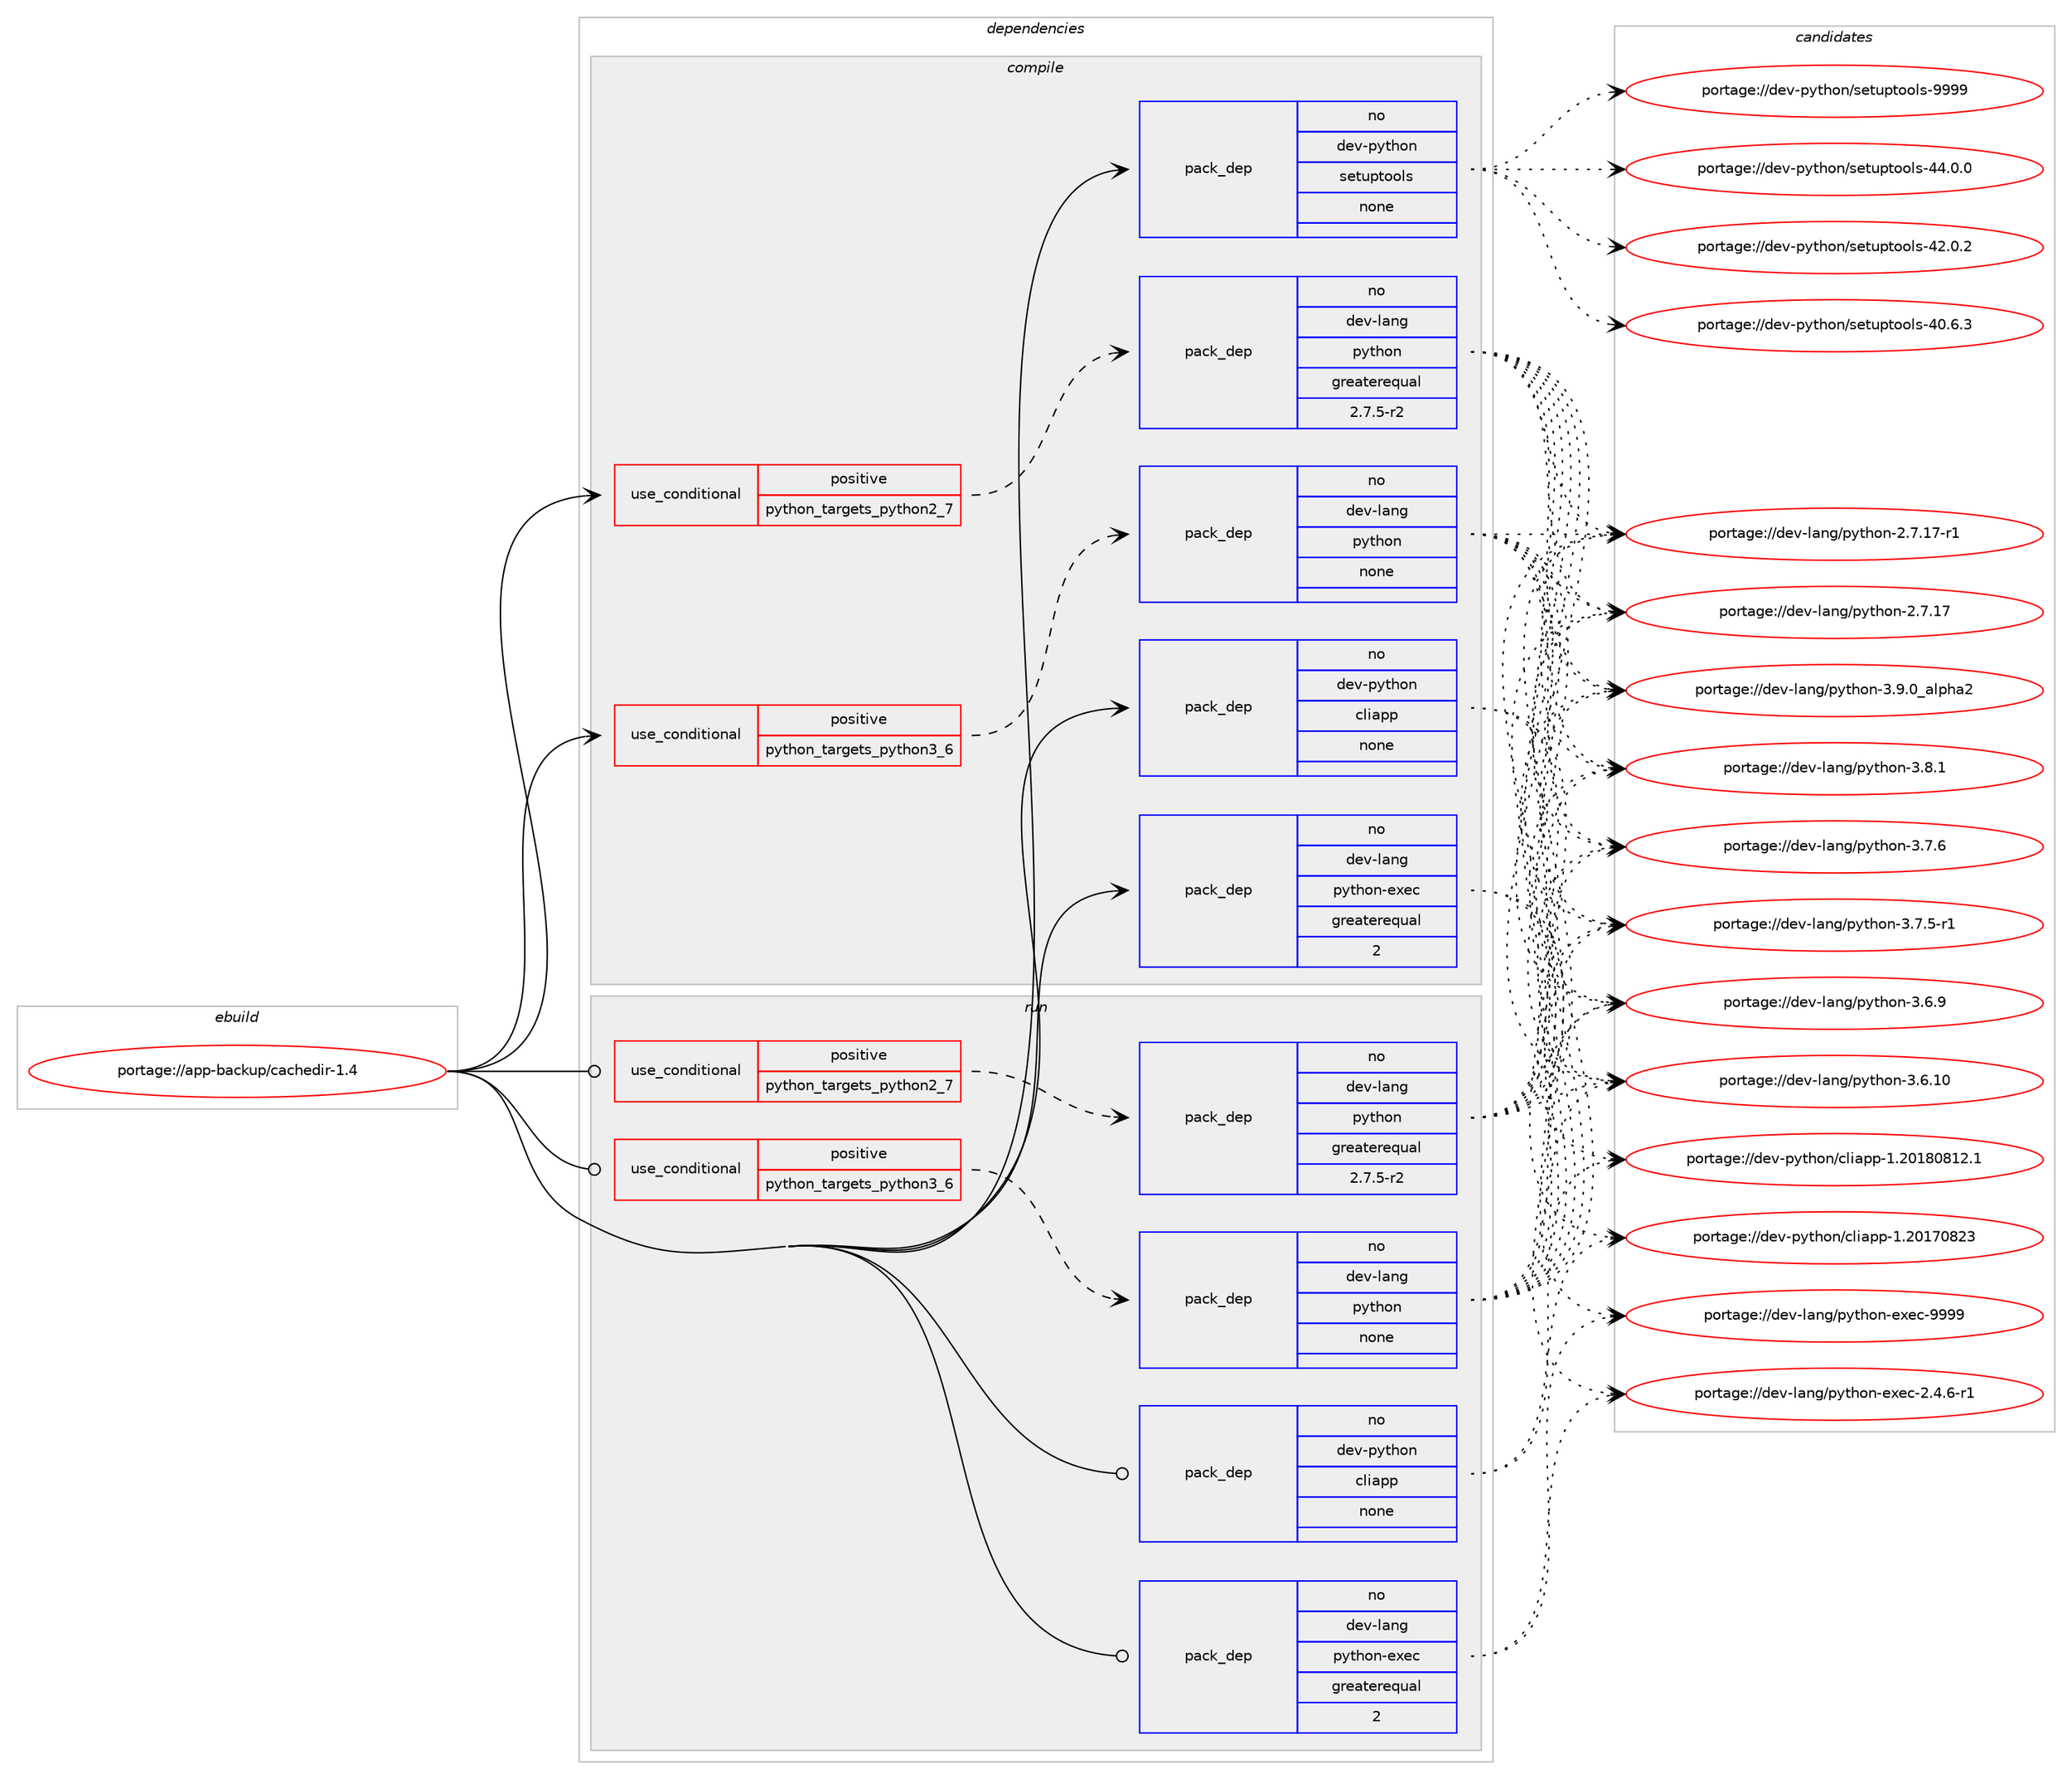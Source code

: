 digraph prolog {

# *************
# Graph options
# *************

newrank=true;
concentrate=true;
compound=true;
graph [rankdir=LR,fontname=Helvetica,fontsize=10,ranksep=1.5];#, ranksep=2.5, nodesep=0.2];
edge  [arrowhead=vee];
node  [fontname=Helvetica,fontsize=10];

# **********
# The ebuild
# **********

subgraph cluster_leftcol {
color=gray;
label=<<i>ebuild</i>>;
id [label="portage://app-backup/cachedir-1.4", color=red, width=4, href="../app-backup/cachedir-1.4.svg"];
}

# ****************
# The dependencies
# ****************

subgraph cluster_midcol {
color=gray;
label=<<i>dependencies</i>>;
subgraph cluster_compile {
fillcolor="#eeeeee";
style=filled;
label=<<i>compile</i>>;
subgraph cond152133 {
dependency645969 [label=<<TABLE BORDER="0" CELLBORDER="1" CELLSPACING="0" CELLPADDING="4"><TR><TD ROWSPAN="3" CELLPADDING="10">use_conditional</TD></TR><TR><TD>positive</TD></TR><TR><TD>python_targets_python2_7</TD></TR></TABLE>>, shape=none, color=red];
subgraph pack485241 {
dependency645970 [label=<<TABLE BORDER="0" CELLBORDER="1" CELLSPACING="0" CELLPADDING="4" WIDTH="220"><TR><TD ROWSPAN="6" CELLPADDING="30">pack_dep</TD></TR><TR><TD WIDTH="110">no</TD></TR><TR><TD>dev-lang</TD></TR><TR><TD>python</TD></TR><TR><TD>greaterequal</TD></TR><TR><TD>2.7.5-r2</TD></TR></TABLE>>, shape=none, color=blue];
}
dependency645969:e -> dependency645970:w [weight=20,style="dashed",arrowhead="vee"];
}
id:e -> dependency645969:w [weight=20,style="solid",arrowhead="vee"];
subgraph cond152134 {
dependency645971 [label=<<TABLE BORDER="0" CELLBORDER="1" CELLSPACING="0" CELLPADDING="4"><TR><TD ROWSPAN="3" CELLPADDING="10">use_conditional</TD></TR><TR><TD>positive</TD></TR><TR><TD>python_targets_python3_6</TD></TR></TABLE>>, shape=none, color=red];
subgraph pack485242 {
dependency645972 [label=<<TABLE BORDER="0" CELLBORDER="1" CELLSPACING="0" CELLPADDING="4" WIDTH="220"><TR><TD ROWSPAN="6" CELLPADDING="30">pack_dep</TD></TR><TR><TD WIDTH="110">no</TD></TR><TR><TD>dev-lang</TD></TR><TR><TD>python</TD></TR><TR><TD>none</TD></TR><TR><TD></TD></TR></TABLE>>, shape=none, color=blue];
}
dependency645971:e -> dependency645972:w [weight=20,style="dashed",arrowhead="vee"];
}
id:e -> dependency645971:w [weight=20,style="solid",arrowhead="vee"];
subgraph pack485243 {
dependency645973 [label=<<TABLE BORDER="0" CELLBORDER="1" CELLSPACING="0" CELLPADDING="4" WIDTH="220"><TR><TD ROWSPAN="6" CELLPADDING="30">pack_dep</TD></TR><TR><TD WIDTH="110">no</TD></TR><TR><TD>dev-lang</TD></TR><TR><TD>python-exec</TD></TR><TR><TD>greaterequal</TD></TR><TR><TD>2</TD></TR></TABLE>>, shape=none, color=blue];
}
id:e -> dependency645973:w [weight=20,style="solid",arrowhead="vee"];
subgraph pack485244 {
dependency645974 [label=<<TABLE BORDER="0" CELLBORDER="1" CELLSPACING="0" CELLPADDING="4" WIDTH="220"><TR><TD ROWSPAN="6" CELLPADDING="30">pack_dep</TD></TR><TR><TD WIDTH="110">no</TD></TR><TR><TD>dev-python</TD></TR><TR><TD>cliapp</TD></TR><TR><TD>none</TD></TR><TR><TD></TD></TR></TABLE>>, shape=none, color=blue];
}
id:e -> dependency645974:w [weight=20,style="solid",arrowhead="vee"];
subgraph pack485245 {
dependency645975 [label=<<TABLE BORDER="0" CELLBORDER="1" CELLSPACING="0" CELLPADDING="4" WIDTH="220"><TR><TD ROWSPAN="6" CELLPADDING="30">pack_dep</TD></TR><TR><TD WIDTH="110">no</TD></TR><TR><TD>dev-python</TD></TR><TR><TD>setuptools</TD></TR><TR><TD>none</TD></TR><TR><TD></TD></TR></TABLE>>, shape=none, color=blue];
}
id:e -> dependency645975:w [weight=20,style="solid",arrowhead="vee"];
}
subgraph cluster_compileandrun {
fillcolor="#eeeeee";
style=filled;
label=<<i>compile and run</i>>;
}
subgraph cluster_run {
fillcolor="#eeeeee";
style=filled;
label=<<i>run</i>>;
subgraph cond152135 {
dependency645976 [label=<<TABLE BORDER="0" CELLBORDER="1" CELLSPACING="0" CELLPADDING="4"><TR><TD ROWSPAN="3" CELLPADDING="10">use_conditional</TD></TR><TR><TD>positive</TD></TR><TR><TD>python_targets_python2_7</TD></TR></TABLE>>, shape=none, color=red];
subgraph pack485246 {
dependency645977 [label=<<TABLE BORDER="0" CELLBORDER="1" CELLSPACING="0" CELLPADDING="4" WIDTH="220"><TR><TD ROWSPAN="6" CELLPADDING="30">pack_dep</TD></TR><TR><TD WIDTH="110">no</TD></TR><TR><TD>dev-lang</TD></TR><TR><TD>python</TD></TR><TR><TD>greaterequal</TD></TR><TR><TD>2.7.5-r2</TD></TR></TABLE>>, shape=none, color=blue];
}
dependency645976:e -> dependency645977:w [weight=20,style="dashed",arrowhead="vee"];
}
id:e -> dependency645976:w [weight=20,style="solid",arrowhead="odot"];
subgraph cond152136 {
dependency645978 [label=<<TABLE BORDER="0" CELLBORDER="1" CELLSPACING="0" CELLPADDING="4"><TR><TD ROWSPAN="3" CELLPADDING="10">use_conditional</TD></TR><TR><TD>positive</TD></TR><TR><TD>python_targets_python3_6</TD></TR></TABLE>>, shape=none, color=red];
subgraph pack485247 {
dependency645979 [label=<<TABLE BORDER="0" CELLBORDER="1" CELLSPACING="0" CELLPADDING="4" WIDTH="220"><TR><TD ROWSPAN="6" CELLPADDING="30">pack_dep</TD></TR><TR><TD WIDTH="110">no</TD></TR><TR><TD>dev-lang</TD></TR><TR><TD>python</TD></TR><TR><TD>none</TD></TR><TR><TD></TD></TR></TABLE>>, shape=none, color=blue];
}
dependency645978:e -> dependency645979:w [weight=20,style="dashed",arrowhead="vee"];
}
id:e -> dependency645978:w [weight=20,style="solid",arrowhead="odot"];
subgraph pack485248 {
dependency645980 [label=<<TABLE BORDER="0" CELLBORDER="1" CELLSPACING="0" CELLPADDING="4" WIDTH="220"><TR><TD ROWSPAN="6" CELLPADDING="30">pack_dep</TD></TR><TR><TD WIDTH="110">no</TD></TR><TR><TD>dev-lang</TD></TR><TR><TD>python-exec</TD></TR><TR><TD>greaterequal</TD></TR><TR><TD>2</TD></TR></TABLE>>, shape=none, color=blue];
}
id:e -> dependency645980:w [weight=20,style="solid",arrowhead="odot"];
subgraph pack485249 {
dependency645981 [label=<<TABLE BORDER="0" CELLBORDER="1" CELLSPACING="0" CELLPADDING="4" WIDTH="220"><TR><TD ROWSPAN="6" CELLPADDING="30">pack_dep</TD></TR><TR><TD WIDTH="110">no</TD></TR><TR><TD>dev-python</TD></TR><TR><TD>cliapp</TD></TR><TR><TD>none</TD></TR><TR><TD></TD></TR></TABLE>>, shape=none, color=blue];
}
id:e -> dependency645981:w [weight=20,style="solid",arrowhead="odot"];
}
}

# **************
# The candidates
# **************

subgraph cluster_choices {
rank=same;
color=gray;
label=<<i>candidates</i>>;

subgraph choice485241 {
color=black;
nodesep=1;
choice10010111845108971101034711212111610411111045514657464895971081121049750 [label="portage://dev-lang/python-3.9.0_alpha2", color=red, width=4,href="../dev-lang/python-3.9.0_alpha2.svg"];
choice100101118451089711010347112121116104111110455146564649 [label="portage://dev-lang/python-3.8.1", color=red, width=4,href="../dev-lang/python-3.8.1.svg"];
choice100101118451089711010347112121116104111110455146554654 [label="portage://dev-lang/python-3.7.6", color=red, width=4,href="../dev-lang/python-3.7.6.svg"];
choice1001011184510897110103471121211161041111104551465546534511449 [label="portage://dev-lang/python-3.7.5-r1", color=red, width=4,href="../dev-lang/python-3.7.5-r1.svg"];
choice100101118451089711010347112121116104111110455146544657 [label="portage://dev-lang/python-3.6.9", color=red, width=4,href="../dev-lang/python-3.6.9.svg"];
choice10010111845108971101034711212111610411111045514654464948 [label="portage://dev-lang/python-3.6.10", color=red, width=4,href="../dev-lang/python-3.6.10.svg"];
choice100101118451089711010347112121116104111110455046554649554511449 [label="portage://dev-lang/python-2.7.17-r1", color=red, width=4,href="../dev-lang/python-2.7.17-r1.svg"];
choice10010111845108971101034711212111610411111045504655464955 [label="portage://dev-lang/python-2.7.17", color=red, width=4,href="../dev-lang/python-2.7.17.svg"];
dependency645970:e -> choice10010111845108971101034711212111610411111045514657464895971081121049750:w [style=dotted,weight="100"];
dependency645970:e -> choice100101118451089711010347112121116104111110455146564649:w [style=dotted,weight="100"];
dependency645970:e -> choice100101118451089711010347112121116104111110455146554654:w [style=dotted,weight="100"];
dependency645970:e -> choice1001011184510897110103471121211161041111104551465546534511449:w [style=dotted,weight="100"];
dependency645970:e -> choice100101118451089711010347112121116104111110455146544657:w [style=dotted,weight="100"];
dependency645970:e -> choice10010111845108971101034711212111610411111045514654464948:w [style=dotted,weight="100"];
dependency645970:e -> choice100101118451089711010347112121116104111110455046554649554511449:w [style=dotted,weight="100"];
dependency645970:e -> choice10010111845108971101034711212111610411111045504655464955:w [style=dotted,weight="100"];
}
subgraph choice485242 {
color=black;
nodesep=1;
choice10010111845108971101034711212111610411111045514657464895971081121049750 [label="portage://dev-lang/python-3.9.0_alpha2", color=red, width=4,href="../dev-lang/python-3.9.0_alpha2.svg"];
choice100101118451089711010347112121116104111110455146564649 [label="portage://dev-lang/python-3.8.1", color=red, width=4,href="../dev-lang/python-3.8.1.svg"];
choice100101118451089711010347112121116104111110455146554654 [label="portage://dev-lang/python-3.7.6", color=red, width=4,href="../dev-lang/python-3.7.6.svg"];
choice1001011184510897110103471121211161041111104551465546534511449 [label="portage://dev-lang/python-3.7.5-r1", color=red, width=4,href="../dev-lang/python-3.7.5-r1.svg"];
choice100101118451089711010347112121116104111110455146544657 [label="portage://dev-lang/python-3.6.9", color=red, width=4,href="../dev-lang/python-3.6.9.svg"];
choice10010111845108971101034711212111610411111045514654464948 [label="portage://dev-lang/python-3.6.10", color=red, width=4,href="../dev-lang/python-3.6.10.svg"];
choice100101118451089711010347112121116104111110455046554649554511449 [label="portage://dev-lang/python-2.7.17-r1", color=red, width=4,href="../dev-lang/python-2.7.17-r1.svg"];
choice10010111845108971101034711212111610411111045504655464955 [label="portage://dev-lang/python-2.7.17", color=red, width=4,href="../dev-lang/python-2.7.17.svg"];
dependency645972:e -> choice10010111845108971101034711212111610411111045514657464895971081121049750:w [style=dotted,weight="100"];
dependency645972:e -> choice100101118451089711010347112121116104111110455146564649:w [style=dotted,weight="100"];
dependency645972:e -> choice100101118451089711010347112121116104111110455146554654:w [style=dotted,weight="100"];
dependency645972:e -> choice1001011184510897110103471121211161041111104551465546534511449:w [style=dotted,weight="100"];
dependency645972:e -> choice100101118451089711010347112121116104111110455146544657:w [style=dotted,weight="100"];
dependency645972:e -> choice10010111845108971101034711212111610411111045514654464948:w [style=dotted,weight="100"];
dependency645972:e -> choice100101118451089711010347112121116104111110455046554649554511449:w [style=dotted,weight="100"];
dependency645972:e -> choice10010111845108971101034711212111610411111045504655464955:w [style=dotted,weight="100"];
}
subgraph choice485243 {
color=black;
nodesep=1;
choice10010111845108971101034711212111610411111045101120101994557575757 [label="portage://dev-lang/python-exec-9999", color=red, width=4,href="../dev-lang/python-exec-9999.svg"];
choice10010111845108971101034711212111610411111045101120101994550465246544511449 [label="portage://dev-lang/python-exec-2.4.6-r1", color=red, width=4,href="../dev-lang/python-exec-2.4.6-r1.svg"];
dependency645973:e -> choice10010111845108971101034711212111610411111045101120101994557575757:w [style=dotted,weight="100"];
dependency645973:e -> choice10010111845108971101034711212111610411111045101120101994550465246544511449:w [style=dotted,weight="100"];
}
subgraph choice485244 {
color=black;
nodesep=1;
choice1001011184511212111610411111047991081059711211245494650484956485649504649 [label="portage://dev-python/cliapp-1.20180812.1", color=red, width=4,href="../dev-python/cliapp-1.20180812.1.svg"];
choice100101118451121211161041111104799108105971121124549465048495548565051 [label="portage://dev-python/cliapp-1.20170823", color=red, width=4,href="../dev-python/cliapp-1.20170823.svg"];
dependency645974:e -> choice1001011184511212111610411111047991081059711211245494650484956485649504649:w [style=dotted,weight="100"];
dependency645974:e -> choice100101118451121211161041111104799108105971121124549465048495548565051:w [style=dotted,weight="100"];
}
subgraph choice485245 {
color=black;
nodesep=1;
choice10010111845112121116104111110471151011161171121161111111081154557575757 [label="portage://dev-python/setuptools-9999", color=red, width=4,href="../dev-python/setuptools-9999.svg"];
choice100101118451121211161041111104711510111611711211611111110811545525246484648 [label="portage://dev-python/setuptools-44.0.0", color=red, width=4,href="../dev-python/setuptools-44.0.0.svg"];
choice100101118451121211161041111104711510111611711211611111110811545525046484650 [label="portage://dev-python/setuptools-42.0.2", color=red, width=4,href="../dev-python/setuptools-42.0.2.svg"];
choice100101118451121211161041111104711510111611711211611111110811545524846544651 [label="portage://dev-python/setuptools-40.6.3", color=red, width=4,href="../dev-python/setuptools-40.6.3.svg"];
dependency645975:e -> choice10010111845112121116104111110471151011161171121161111111081154557575757:w [style=dotted,weight="100"];
dependency645975:e -> choice100101118451121211161041111104711510111611711211611111110811545525246484648:w [style=dotted,weight="100"];
dependency645975:e -> choice100101118451121211161041111104711510111611711211611111110811545525046484650:w [style=dotted,weight="100"];
dependency645975:e -> choice100101118451121211161041111104711510111611711211611111110811545524846544651:w [style=dotted,weight="100"];
}
subgraph choice485246 {
color=black;
nodesep=1;
choice10010111845108971101034711212111610411111045514657464895971081121049750 [label="portage://dev-lang/python-3.9.0_alpha2", color=red, width=4,href="../dev-lang/python-3.9.0_alpha2.svg"];
choice100101118451089711010347112121116104111110455146564649 [label="portage://dev-lang/python-3.8.1", color=red, width=4,href="../dev-lang/python-3.8.1.svg"];
choice100101118451089711010347112121116104111110455146554654 [label="portage://dev-lang/python-3.7.6", color=red, width=4,href="../dev-lang/python-3.7.6.svg"];
choice1001011184510897110103471121211161041111104551465546534511449 [label="portage://dev-lang/python-3.7.5-r1", color=red, width=4,href="../dev-lang/python-3.7.5-r1.svg"];
choice100101118451089711010347112121116104111110455146544657 [label="portage://dev-lang/python-3.6.9", color=red, width=4,href="../dev-lang/python-3.6.9.svg"];
choice10010111845108971101034711212111610411111045514654464948 [label="portage://dev-lang/python-3.6.10", color=red, width=4,href="../dev-lang/python-3.6.10.svg"];
choice100101118451089711010347112121116104111110455046554649554511449 [label="portage://dev-lang/python-2.7.17-r1", color=red, width=4,href="../dev-lang/python-2.7.17-r1.svg"];
choice10010111845108971101034711212111610411111045504655464955 [label="portage://dev-lang/python-2.7.17", color=red, width=4,href="../dev-lang/python-2.7.17.svg"];
dependency645977:e -> choice10010111845108971101034711212111610411111045514657464895971081121049750:w [style=dotted,weight="100"];
dependency645977:e -> choice100101118451089711010347112121116104111110455146564649:w [style=dotted,weight="100"];
dependency645977:e -> choice100101118451089711010347112121116104111110455146554654:w [style=dotted,weight="100"];
dependency645977:e -> choice1001011184510897110103471121211161041111104551465546534511449:w [style=dotted,weight="100"];
dependency645977:e -> choice100101118451089711010347112121116104111110455146544657:w [style=dotted,weight="100"];
dependency645977:e -> choice10010111845108971101034711212111610411111045514654464948:w [style=dotted,weight="100"];
dependency645977:e -> choice100101118451089711010347112121116104111110455046554649554511449:w [style=dotted,weight="100"];
dependency645977:e -> choice10010111845108971101034711212111610411111045504655464955:w [style=dotted,weight="100"];
}
subgraph choice485247 {
color=black;
nodesep=1;
choice10010111845108971101034711212111610411111045514657464895971081121049750 [label="portage://dev-lang/python-3.9.0_alpha2", color=red, width=4,href="../dev-lang/python-3.9.0_alpha2.svg"];
choice100101118451089711010347112121116104111110455146564649 [label="portage://dev-lang/python-3.8.1", color=red, width=4,href="../dev-lang/python-3.8.1.svg"];
choice100101118451089711010347112121116104111110455146554654 [label="portage://dev-lang/python-3.7.6", color=red, width=4,href="../dev-lang/python-3.7.6.svg"];
choice1001011184510897110103471121211161041111104551465546534511449 [label="portage://dev-lang/python-3.7.5-r1", color=red, width=4,href="../dev-lang/python-3.7.5-r1.svg"];
choice100101118451089711010347112121116104111110455146544657 [label="portage://dev-lang/python-3.6.9", color=red, width=4,href="../dev-lang/python-3.6.9.svg"];
choice10010111845108971101034711212111610411111045514654464948 [label="portage://dev-lang/python-3.6.10", color=red, width=4,href="../dev-lang/python-3.6.10.svg"];
choice100101118451089711010347112121116104111110455046554649554511449 [label="portage://dev-lang/python-2.7.17-r1", color=red, width=4,href="../dev-lang/python-2.7.17-r1.svg"];
choice10010111845108971101034711212111610411111045504655464955 [label="portage://dev-lang/python-2.7.17", color=red, width=4,href="../dev-lang/python-2.7.17.svg"];
dependency645979:e -> choice10010111845108971101034711212111610411111045514657464895971081121049750:w [style=dotted,weight="100"];
dependency645979:e -> choice100101118451089711010347112121116104111110455146564649:w [style=dotted,weight="100"];
dependency645979:e -> choice100101118451089711010347112121116104111110455146554654:w [style=dotted,weight="100"];
dependency645979:e -> choice1001011184510897110103471121211161041111104551465546534511449:w [style=dotted,weight="100"];
dependency645979:e -> choice100101118451089711010347112121116104111110455146544657:w [style=dotted,weight="100"];
dependency645979:e -> choice10010111845108971101034711212111610411111045514654464948:w [style=dotted,weight="100"];
dependency645979:e -> choice100101118451089711010347112121116104111110455046554649554511449:w [style=dotted,weight="100"];
dependency645979:e -> choice10010111845108971101034711212111610411111045504655464955:w [style=dotted,weight="100"];
}
subgraph choice485248 {
color=black;
nodesep=1;
choice10010111845108971101034711212111610411111045101120101994557575757 [label="portage://dev-lang/python-exec-9999", color=red, width=4,href="../dev-lang/python-exec-9999.svg"];
choice10010111845108971101034711212111610411111045101120101994550465246544511449 [label="portage://dev-lang/python-exec-2.4.6-r1", color=red, width=4,href="../dev-lang/python-exec-2.4.6-r1.svg"];
dependency645980:e -> choice10010111845108971101034711212111610411111045101120101994557575757:w [style=dotted,weight="100"];
dependency645980:e -> choice10010111845108971101034711212111610411111045101120101994550465246544511449:w [style=dotted,weight="100"];
}
subgraph choice485249 {
color=black;
nodesep=1;
choice1001011184511212111610411111047991081059711211245494650484956485649504649 [label="portage://dev-python/cliapp-1.20180812.1", color=red, width=4,href="../dev-python/cliapp-1.20180812.1.svg"];
choice100101118451121211161041111104799108105971121124549465048495548565051 [label="portage://dev-python/cliapp-1.20170823", color=red, width=4,href="../dev-python/cliapp-1.20170823.svg"];
dependency645981:e -> choice1001011184511212111610411111047991081059711211245494650484956485649504649:w [style=dotted,weight="100"];
dependency645981:e -> choice100101118451121211161041111104799108105971121124549465048495548565051:w [style=dotted,weight="100"];
}
}

}
